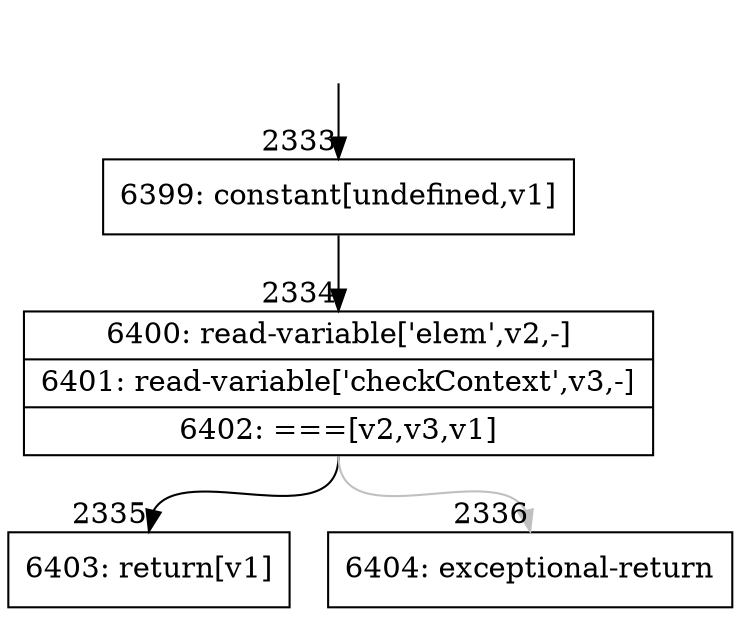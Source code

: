 digraph {
rankdir="TD"
BB_entry161[shape=none,label=""];
BB_entry161 -> BB2333 [tailport=s, headport=n, headlabel="    2333"]
BB2333 [shape=record label="{6399: constant[undefined,v1]}" ] 
BB2333 -> BB2334 [tailport=s, headport=n, headlabel="      2334"]
BB2334 [shape=record label="{6400: read-variable['elem',v2,-]|6401: read-variable['checkContext',v3,-]|6402: ===[v2,v3,v1]}" ] 
BB2334 -> BB2335 [tailport=s, headport=n, headlabel="      2335"]
BB2334 -> BB2336 [tailport=s, headport=n, color=gray, headlabel="      2336"]
BB2335 [shape=record label="{6403: return[v1]}" ] 
BB2336 [shape=record label="{6404: exceptional-return}" ] 
}
